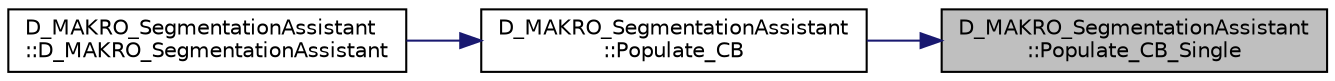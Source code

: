 digraph "D_MAKRO_SegmentationAssistant::Populate_CB_Single"
{
 // LATEX_PDF_SIZE
  edge [fontname="Helvetica",fontsize="10",labelfontname="Helvetica",labelfontsize="10"];
  node [fontname="Helvetica",fontsize="10",shape=record];
  rankdir="RL";
  Node1 [label="D_MAKRO_SegmentationAssistant\l::Populate_CB_Single",height=0.2,width=0.4,color="black", fillcolor="grey75", style="filled", fontcolor="black",tooltip=" "];
  Node1 -> Node2 [dir="back",color="midnightblue",fontsize="10",style="solid",fontname="Helvetica"];
  Node2 [label="D_MAKRO_SegmentationAssistant\l::Populate_CB",height=0.2,width=0.4,color="black", fillcolor="white", style="filled",URL="$class_d___m_a_k_r_o___segmentation_assistant.html#afb05f142b5dca094e951935aeeeb9334",tooltip=" "];
  Node2 -> Node3 [dir="back",color="midnightblue",fontsize="10",style="solid",fontname="Helvetica"];
  Node3 [label="D_MAKRO_SegmentationAssistant\l::D_MAKRO_SegmentationAssistant",height=0.2,width=0.4,color="black", fillcolor="white", style="filled",URL="$class_d___m_a_k_r_o___segmentation_assistant.html#a8326bd7055a6d9f573a12d2f182517bc",tooltip=" "];
}
